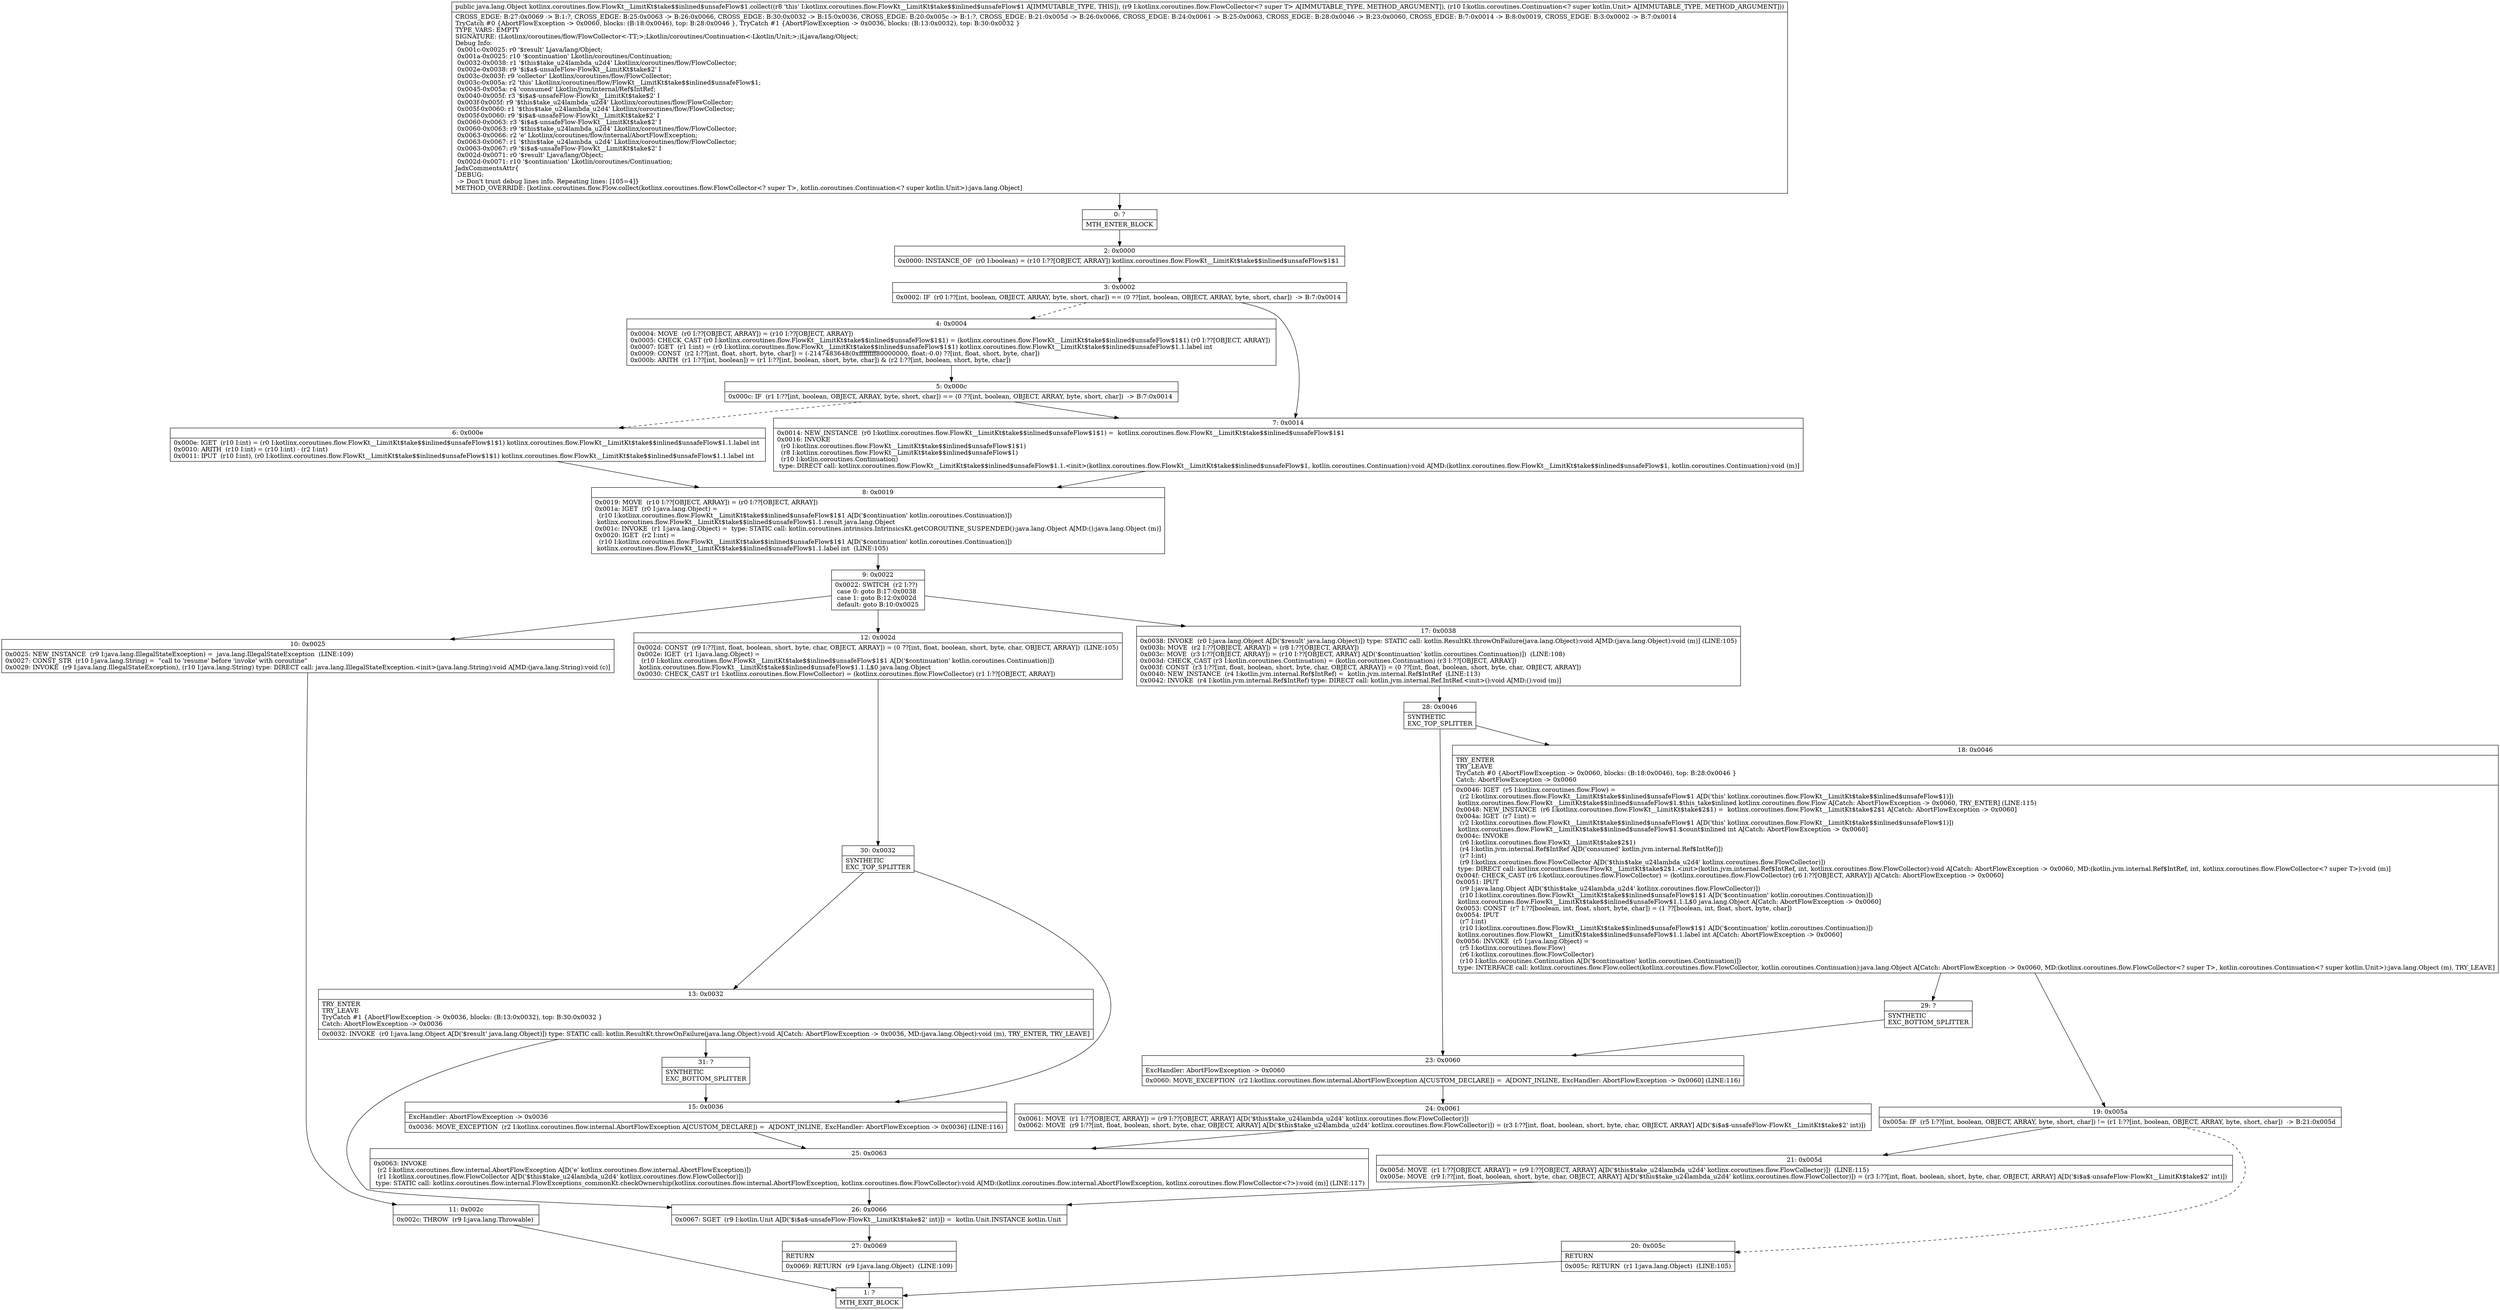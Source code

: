 digraph "CFG forkotlinx.coroutines.flow.FlowKt__LimitKt$take$$inlined$unsafeFlow$1.collect(Lkotlinx\/coroutines\/flow\/FlowCollector;Lkotlin\/coroutines\/Continuation;)Ljava\/lang\/Object;" {
Node_0 [shape=record,label="{0\:\ ?|MTH_ENTER_BLOCK\l}"];
Node_2 [shape=record,label="{2\:\ 0x0000|0x0000: INSTANCE_OF  (r0 I:boolean) = (r10 I:??[OBJECT, ARRAY]) kotlinx.coroutines.flow.FlowKt__LimitKt$take$$inlined$unsafeFlow$1$1 \l}"];
Node_3 [shape=record,label="{3\:\ 0x0002|0x0002: IF  (r0 I:??[int, boolean, OBJECT, ARRAY, byte, short, char]) == (0 ??[int, boolean, OBJECT, ARRAY, byte, short, char])  \-\> B:7:0x0014 \l}"];
Node_4 [shape=record,label="{4\:\ 0x0004|0x0004: MOVE  (r0 I:??[OBJECT, ARRAY]) = (r10 I:??[OBJECT, ARRAY]) \l0x0005: CHECK_CAST (r0 I:kotlinx.coroutines.flow.FlowKt__LimitKt$take$$inlined$unsafeFlow$1$1) = (kotlinx.coroutines.flow.FlowKt__LimitKt$take$$inlined$unsafeFlow$1$1) (r0 I:??[OBJECT, ARRAY]) \l0x0007: IGET  (r1 I:int) = (r0 I:kotlinx.coroutines.flow.FlowKt__LimitKt$take$$inlined$unsafeFlow$1$1) kotlinx.coroutines.flow.FlowKt__LimitKt$take$$inlined$unsafeFlow$1.1.label int \l0x0009: CONST  (r2 I:??[int, float, short, byte, char]) = (\-2147483648(0xffffffff80000000, float:\-0.0) ??[int, float, short, byte, char]) \l0x000b: ARITH  (r1 I:??[int, boolean]) = (r1 I:??[int, boolean, short, byte, char]) & (r2 I:??[int, boolean, short, byte, char]) \l}"];
Node_5 [shape=record,label="{5\:\ 0x000c|0x000c: IF  (r1 I:??[int, boolean, OBJECT, ARRAY, byte, short, char]) == (0 ??[int, boolean, OBJECT, ARRAY, byte, short, char])  \-\> B:7:0x0014 \l}"];
Node_6 [shape=record,label="{6\:\ 0x000e|0x000e: IGET  (r10 I:int) = (r0 I:kotlinx.coroutines.flow.FlowKt__LimitKt$take$$inlined$unsafeFlow$1$1) kotlinx.coroutines.flow.FlowKt__LimitKt$take$$inlined$unsafeFlow$1.1.label int \l0x0010: ARITH  (r10 I:int) = (r10 I:int) \- (r2 I:int) \l0x0011: IPUT  (r10 I:int), (r0 I:kotlinx.coroutines.flow.FlowKt__LimitKt$take$$inlined$unsafeFlow$1$1) kotlinx.coroutines.flow.FlowKt__LimitKt$take$$inlined$unsafeFlow$1.1.label int \l}"];
Node_8 [shape=record,label="{8\:\ 0x0019|0x0019: MOVE  (r10 I:??[OBJECT, ARRAY]) = (r0 I:??[OBJECT, ARRAY]) \l0x001a: IGET  (r0 I:java.lang.Object) = \l  (r10 I:kotlinx.coroutines.flow.FlowKt__LimitKt$take$$inlined$unsafeFlow$1$1 A[D('$continuation' kotlin.coroutines.Continuation)])\l kotlinx.coroutines.flow.FlowKt__LimitKt$take$$inlined$unsafeFlow$1.1.result java.lang.Object \l0x001c: INVOKE  (r1 I:java.lang.Object) =  type: STATIC call: kotlin.coroutines.intrinsics.IntrinsicsKt.getCOROUTINE_SUSPENDED():java.lang.Object A[MD:():java.lang.Object (m)]\l0x0020: IGET  (r2 I:int) = \l  (r10 I:kotlinx.coroutines.flow.FlowKt__LimitKt$take$$inlined$unsafeFlow$1$1 A[D('$continuation' kotlin.coroutines.Continuation)])\l kotlinx.coroutines.flow.FlowKt__LimitKt$take$$inlined$unsafeFlow$1.1.label int  (LINE:105)\l}"];
Node_9 [shape=record,label="{9\:\ 0x0022|0x0022: SWITCH  (r2 I:??)\l case 0: goto B:17:0x0038\l case 1: goto B:12:0x002d\l default: goto B:10:0x0025 \l}"];
Node_10 [shape=record,label="{10\:\ 0x0025|0x0025: NEW_INSTANCE  (r9 I:java.lang.IllegalStateException) =  java.lang.IllegalStateException  (LINE:109)\l0x0027: CONST_STR  (r10 I:java.lang.String) =  \"call to 'resume' before 'invoke' with coroutine\" \l0x0029: INVOKE  (r9 I:java.lang.IllegalStateException), (r10 I:java.lang.String) type: DIRECT call: java.lang.IllegalStateException.\<init\>(java.lang.String):void A[MD:(java.lang.String):void (c)]\l}"];
Node_11 [shape=record,label="{11\:\ 0x002c|0x002c: THROW  (r9 I:java.lang.Throwable) \l}"];
Node_1 [shape=record,label="{1\:\ ?|MTH_EXIT_BLOCK\l}"];
Node_12 [shape=record,label="{12\:\ 0x002d|0x002d: CONST  (r9 I:??[int, float, boolean, short, byte, char, OBJECT, ARRAY]) = (0 ??[int, float, boolean, short, byte, char, OBJECT, ARRAY])  (LINE:105)\l0x002e: IGET  (r1 I:java.lang.Object) = \l  (r10 I:kotlinx.coroutines.flow.FlowKt__LimitKt$take$$inlined$unsafeFlow$1$1 A[D('$continuation' kotlin.coroutines.Continuation)])\l kotlinx.coroutines.flow.FlowKt__LimitKt$take$$inlined$unsafeFlow$1.1.L$0 java.lang.Object \l0x0030: CHECK_CAST (r1 I:kotlinx.coroutines.flow.FlowCollector) = (kotlinx.coroutines.flow.FlowCollector) (r1 I:??[OBJECT, ARRAY]) \l}"];
Node_30 [shape=record,label="{30\:\ 0x0032|SYNTHETIC\lEXC_TOP_SPLITTER\l}"];
Node_13 [shape=record,label="{13\:\ 0x0032|TRY_ENTER\lTRY_LEAVE\lTryCatch #1 \{AbortFlowException \-\> 0x0036, blocks: (B:13:0x0032), top: B:30:0x0032 \}\lCatch: AbortFlowException \-\> 0x0036\l|0x0032: INVOKE  (r0 I:java.lang.Object A[D('$result' java.lang.Object)]) type: STATIC call: kotlin.ResultKt.throwOnFailure(java.lang.Object):void A[Catch: AbortFlowException \-\> 0x0036, MD:(java.lang.Object):void (m), TRY_ENTER, TRY_LEAVE]\l}"];
Node_26 [shape=record,label="{26\:\ 0x0066|0x0067: SGET  (r9 I:kotlin.Unit A[D('$i$a$\-unsafeFlow\-FlowKt__LimitKt$take$2' int)]) =  kotlin.Unit.INSTANCE kotlin.Unit \l}"];
Node_27 [shape=record,label="{27\:\ 0x0069|RETURN\l|0x0069: RETURN  (r9 I:java.lang.Object)  (LINE:109)\l}"];
Node_31 [shape=record,label="{31\:\ ?|SYNTHETIC\lEXC_BOTTOM_SPLITTER\l}"];
Node_15 [shape=record,label="{15\:\ 0x0036|ExcHandler: AbortFlowException \-\> 0x0036\l|0x0036: MOVE_EXCEPTION  (r2 I:kotlinx.coroutines.flow.internal.AbortFlowException A[CUSTOM_DECLARE]) =  A[DONT_INLINE, ExcHandler: AbortFlowException \-\> 0x0036] (LINE:116)\l}"];
Node_25 [shape=record,label="{25\:\ 0x0063|0x0063: INVOKE  \l  (r2 I:kotlinx.coroutines.flow.internal.AbortFlowException A[D('e' kotlinx.coroutines.flow.internal.AbortFlowException)])\l  (r1 I:kotlinx.coroutines.flow.FlowCollector A[D('$this$take_u24lambda_u2d4' kotlinx.coroutines.flow.FlowCollector)])\l type: STATIC call: kotlinx.coroutines.flow.internal.FlowExceptions_commonKt.checkOwnership(kotlinx.coroutines.flow.internal.AbortFlowException, kotlinx.coroutines.flow.FlowCollector):void A[MD:(kotlinx.coroutines.flow.internal.AbortFlowException, kotlinx.coroutines.flow.FlowCollector\<?\>):void (m)] (LINE:117)\l}"];
Node_17 [shape=record,label="{17\:\ 0x0038|0x0038: INVOKE  (r0 I:java.lang.Object A[D('$result' java.lang.Object)]) type: STATIC call: kotlin.ResultKt.throwOnFailure(java.lang.Object):void A[MD:(java.lang.Object):void (m)] (LINE:105)\l0x003b: MOVE  (r2 I:??[OBJECT, ARRAY]) = (r8 I:??[OBJECT, ARRAY]) \l0x003c: MOVE  (r3 I:??[OBJECT, ARRAY]) = (r10 I:??[OBJECT, ARRAY] A[D('$continuation' kotlin.coroutines.Continuation)])  (LINE:108)\l0x003d: CHECK_CAST (r3 I:kotlin.coroutines.Continuation) = (kotlin.coroutines.Continuation) (r3 I:??[OBJECT, ARRAY]) \l0x003f: CONST  (r3 I:??[int, float, boolean, short, byte, char, OBJECT, ARRAY]) = (0 ??[int, float, boolean, short, byte, char, OBJECT, ARRAY]) \l0x0040: NEW_INSTANCE  (r4 I:kotlin.jvm.internal.Ref$IntRef) =  kotlin.jvm.internal.Ref$IntRef  (LINE:113)\l0x0042: INVOKE  (r4 I:kotlin.jvm.internal.Ref$IntRef) type: DIRECT call: kotlin.jvm.internal.Ref.IntRef.\<init\>():void A[MD:():void (m)]\l}"];
Node_28 [shape=record,label="{28\:\ 0x0046|SYNTHETIC\lEXC_TOP_SPLITTER\l}"];
Node_18 [shape=record,label="{18\:\ 0x0046|TRY_ENTER\lTRY_LEAVE\lTryCatch #0 \{AbortFlowException \-\> 0x0060, blocks: (B:18:0x0046), top: B:28:0x0046 \}\lCatch: AbortFlowException \-\> 0x0060\l|0x0046: IGET  (r5 I:kotlinx.coroutines.flow.Flow) = \l  (r2 I:kotlinx.coroutines.flow.FlowKt__LimitKt$take$$inlined$unsafeFlow$1 A[D('this' kotlinx.coroutines.flow.FlowKt__LimitKt$take$$inlined$unsafeFlow$1)])\l kotlinx.coroutines.flow.FlowKt__LimitKt$take$$inlined$unsafeFlow$1.$this_take$inlined kotlinx.coroutines.flow.Flow A[Catch: AbortFlowException \-\> 0x0060, TRY_ENTER] (LINE:115)\l0x0048: NEW_INSTANCE  (r6 I:kotlinx.coroutines.flow.FlowKt__LimitKt$take$2$1) =  kotlinx.coroutines.flow.FlowKt__LimitKt$take$2$1 A[Catch: AbortFlowException \-\> 0x0060]\l0x004a: IGET  (r7 I:int) = \l  (r2 I:kotlinx.coroutines.flow.FlowKt__LimitKt$take$$inlined$unsafeFlow$1 A[D('this' kotlinx.coroutines.flow.FlowKt__LimitKt$take$$inlined$unsafeFlow$1)])\l kotlinx.coroutines.flow.FlowKt__LimitKt$take$$inlined$unsafeFlow$1.$count$inlined int A[Catch: AbortFlowException \-\> 0x0060]\l0x004c: INVOKE  \l  (r6 I:kotlinx.coroutines.flow.FlowKt__LimitKt$take$2$1)\l  (r4 I:kotlin.jvm.internal.Ref$IntRef A[D('consumed' kotlin.jvm.internal.Ref$IntRef)])\l  (r7 I:int)\l  (r9 I:kotlinx.coroutines.flow.FlowCollector A[D('$this$take_u24lambda_u2d4' kotlinx.coroutines.flow.FlowCollector)])\l type: DIRECT call: kotlinx.coroutines.flow.FlowKt__LimitKt$take$2$1.\<init\>(kotlin.jvm.internal.Ref$IntRef, int, kotlinx.coroutines.flow.FlowCollector):void A[Catch: AbortFlowException \-\> 0x0060, MD:(kotlin.jvm.internal.Ref$IntRef, int, kotlinx.coroutines.flow.FlowCollector\<? super T\>):void (m)]\l0x004f: CHECK_CAST (r6 I:kotlinx.coroutines.flow.FlowCollector) = (kotlinx.coroutines.flow.FlowCollector) (r6 I:??[OBJECT, ARRAY]) A[Catch: AbortFlowException \-\> 0x0060]\l0x0051: IPUT  \l  (r9 I:java.lang.Object A[D('$this$take_u24lambda_u2d4' kotlinx.coroutines.flow.FlowCollector)])\l  (r10 I:kotlinx.coroutines.flow.FlowKt__LimitKt$take$$inlined$unsafeFlow$1$1 A[D('$continuation' kotlin.coroutines.Continuation)])\l kotlinx.coroutines.flow.FlowKt__LimitKt$take$$inlined$unsafeFlow$1.1.L$0 java.lang.Object A[Catch: AbortFlowException \-\> 0x0060]\l0x0053: CONST  (r7 I:??[boolean, int, float, short, byte, char]) = (1 ??[boolean, int, float, short, byte, char]) \l0x0054: IPUT  \l  (r7 I:int)\l  (r10 I:kotlinx.coroutines.flow.FlowKt__LimitKt$take$$inlined$unsafeFlow$1$1 A[D('$continuation' kotlin.coroutines.Continuation)])\l kotlinx.coroutines.flow.FlowKt__LimitKt$take$$inlined$unsafeFlow$1.1.label int A[Catch: AbortFlowException \-\> 0x0060]\l0x0056: INVOKE  (r5 I:java.lang.Object) = \l  (r5 I:kotlinx.coroutines.flow.Flow)\l  (r6 I:kotlinx.coroutines.flow.FlowCollector)\l  (r10 I:kotlin.coroutines.Continuation A[D('$continuation' kotlin.coroutines.Continuation)])\l type: INTERFACE call: kotlinx.coroutines.flow.Flow.collect(kotlinx.coroutines.flow.FlowCollector, kotlin.coroutines.Continuation):java.lang.Object A[Catch: AbortFlowException \-\> 0x0060, MD:(kotlinx.coroutines.flow.FlowCollector\<? super T\>, kotlin.coroutines.Continuation\<? super kotlin.Unit\>):java.lang.Object (m), TRY_LEAVE]\l}"];
Node_19 [shape=record,label="{19\:\ 0x005a|0x005a: IF  (r5 I:??[int, boolean, OBJECT, ARRAY, byte, short, char]) != (r1 I:??[int, boolean, OBJECT, ARRAY, byte, short, char])  \-\> B:21:0x005d \l}"];
Node_20 [shape=record,label="{20\:\ 0x005c|RETURN\l|0x005c: RETURN  (r1 I:java.lang.Object)  (LINE:105)\l}"];
Node_21 [shape=record,label="{21\:\ 0x005d|0x005d: MOVE  (r1 I:??[OBJECT, ARRAY]) = (r9 I:??[OBJECT, ARRAY] A[D('$this$take_u24lambda_u2d4' kotlinx.coroutines.flow.FlowCollector)])  (LINE:115)\l0x005e: MOVE  (r9 I:??[int, float, boolean, short, byte, char, OBJECT, ARRAY] A[D('$this$take_u24lambda_u2d4' kotlinx.coroutines.flow.FlowCollector)]) = (r3 I:??[int, float, boolean, short, byte, char, OBJECT, ARRAY] A[D('$i$a$\-unsafeFlow\-FlowKt__LimitKt$take$2' int)]) \l}"];
Node_29 [shape=record,label="{29\:\ ?|SYNTHETIC\lEXC_BOTTOM_SPLITTER\l}"];
Node_23 [shape=record,label="{23\:\ 0x0060|ExcHandler: AbortFlowException \-\> 0x0060\l|0x0060: MOVE_EXCEPTION  (r2 I:kotlinx.coroutines.flow.internal.AbortFlowException A[CUSTOM_DECLARE]) =  A[DONT_INLINE, ExcHandler: AbortFlowException \-\> 0x0060] (LINE:116)\l}"];
Node_24 [shape=record,label="{24\:\ 0x0061|0x0061: MOVE  (r1 I:??[OBJECT, ARRAY]) = (r9 I:??[OBJECT, ARRAY] A[D('$this$take_u24lambda_u2d4' kotlinx.coroutines.flow.FlowCollector)]) \l0x0062: MOVE  (r9 I:??[int, float, boolean, short, byte, char, OBJECT, ARRAY] A[D('$this$take_u24lambda_u2d4' kotlinx.coroutines.flow.FlowCollector)]) = (r3 I:??[int, float, boolean, short, byte, char, OBJECT, ARRAY] A[D('$i$a$\-unsafeFlow\-FlowKt__LimitKt$take$2' int)]) \l}"];
Node_7 [shape=record,label="{7\:\ 0x0014|0x0014: NEW_INSTANCE  (r0 I:kotlinx.coroutines.flow.FlowKt__LimitKt$take$$inlined$unsafeFlow$1$1) =  kotlinx.coroutines.flow.FlowKt__LimitKt$take$$inlined$unsafeFlow$1$1 \l0x0016: INVOKE  \l  (r0 I:kotlinx.coroutines.flow.FlowKt__LimitKt$take$$inlined$unsafeFlow$1$1)\l  (r8 I:kotlinx.coroutines.flow.FlowKt__LimitKt$take$$inlined$unsafeFlow$1)\l  (r10 I:kotlin.coroutines.Continuation)\l type: DIRECT call: kotlinx.coroutines.flow.FlowKt__LimitKt$take$$inlined$unsafeFlow$1.1.\<init\>(kotlinx.coroutines.flow.FlowKt__LimitKt$take$$inlined$unsafeFlow$1, kotlin.coroutines.Continuation):void A[MD:(kotlinx.coroutines.flow.FlowKt__LimitKt$take$$inlined$unsafeFlow$1, kotlin.coroutines.Continuation):void (m)]\l}"];
MethodNode[shape=record,label="{public java.lang.Object kotlinx.coroutines.flow.FlowKt__LimitKt$take$$inlined$unsafeFlow$1.collect((r8 'this' I:kotlinx.coroutines.flow.FlowKt__LimitKt$take$$inlined$unsafeFlow$1 A[IMMUTABLE_TYPE, THIS]), (r9 I:kotlinx.coroutines.flow.FlowCollector\<? super T\> A[IMMUTABLE_TYPE, METHOD_ARGUMENT]), (r10 I:kotlin.coroutines.Continuation\<? super kotlin.Unit\> A[IMMUTABLE_TYPE, METHOD_ARGUMENT]))  | CROSS_EDGE: B:27:0x0069 \-\> B:1:?, CROSS_EDGE: B:25:0x0063 \-\> B:26:0x0066, CROSS_EDGE: B:30:0x0032 \-\> B:15:0x0036, CROSS_EDGE: B:20:0x005c \-\> B:1:?, CROSS_EDGE: B:21:0x005d \-\> B:26:0x0066, CROSS_EDGE: B:24:0x0061 \-\> B:25:0x0063, CROSS_EDGE: B:28:0x0046 \-\> B:23:0x0060, CROSS_EDGE: B:7:0x0014 \-\> B:8:0x0019, CROSS_EDGE: B:3:0x0002 \-\> B:7:0x0014\lTryCatch #0 \{AbortFlowException \-\> 0x0060, blocks: (B:18:0x0046), top: B:28:0x0046 \}, TryCatch #1 \{AbortFlowException \-\> 0x0036, blocks: (B:13:0x0032), top: B:30:0x0032 \}\lTYPE_VARS: EMPTY\lSIGNATURE: (Lkotlinx\/coroutines\/flow\/FlowCollector\<\-TT;\>;Lkotlin\/coroutines\/Continuation\<\-Lkotlin\/Unit;\>;)Ljava\/lang\/Object;\lDebug Info:\l  0x001c\-0x0025: r0 '$result' Ljava\/lang\/Object;\l  0x001a\-0x0025: r10 '$continuation' Lkotlin\/coroutines\/Continuation;\l  0x0032\-0x0038: r1 '$this$take_u24lambda_u2d4' Lkotlinx\/coroutines\/flow\/FlowCollector;\l  0x002e\-0x0038: r9 '$i$a$\-unsafeFlow\-FlowKt__LimitKt$take$2' I\l  0x003c\-0x003f: r9 'collector' Lkotlinx\/coroutines\/flow\/FlowCollector;\l  0x003c\-0x005a: r2 'this' Lkotlinx\/coroutines\/flow\/FlowKt__LimitKt$take$$inlined$unsafeFlow$1;\l  0x0045\-0x005a: r4 'consumed' Lkotlin\/jvm\/internal\/Ref$IntRef;\l  0x0040\-0x005f: r3 '$i$a$\-unsafeFlow\-FlowKt__LimitKt$take$2' I\l  0x003f\-0x005f: r9 '$this$take_u24lambda_u2d4' Lkotlinx\/coroutines\/flow\/FlowCollector;\l  0x005f\-0x0060: r1 '$this$take_u24lambda_u2d4' Lkotlinx\/coroutines\/flow\/FlowCollector;\l  0x005f\-0x0060: r9 '$i$a$\-unsafeFlow\-FlowKt__LimitKt$take$2' I\l  0x0060\-0x0063: r3 '$i$a$\-unsafeFlow\-FlowKt__LimitKt$take$2' I\l  0x0060\-0x0063: r9 '$this$take_u24lambda_u2d4' Lkotlinx\/coroutines\/flow\/FlowCollector;\l  0x0063\-0x0066: r2 'e' Lkotlinx\/coroutines\/flow\/internal\/AbortFlowException;\l  0x0063\-0x0067: r1 '$this$take_u24lambda_u2d4' Lkotlinx\/coroutines\/flow\/FlowCollector;\l  0x0063\-0x0067: r9 '$i$a$\-unsafeFlow\-FlowKt__LimitKt$take$2' I\l  0x002d\-0x0071: r0 '$result' Ljava\/lang\/Object;\l  0x002d\-0x0071: r10 '$continuation' Lkotlin\/coroutines\/Continuation;\lJadxCommentsAttr\{\l DEBUG: \l \-\> Don't trust debug lines info. Repeating lines: [105=4]\}\lMETHOD_OVERRIDE: [kotlinx.coroutines.flow.Flow.collect(kotlinx.coroutines.flow.FlowCollector\<? super T\>, kotlin.coroutines.Continuation\<? super kotlin.Unit\>):java.lang.Object]\l}"];
MethodNode -> Node_0;Node_0 -> Node_2;
Node_2 -> Node_3;
Node_3 -> Node_4[style=dashed];
Node_3 -> Node_7;
Node_4 -> Node_5;
Node_5 -> Node_6[style=dashed];
Node_5 -> Node_7;
Node_6 -> Node_8;
Node_8 -> Node_9;
Node_9 -> Node_10;
Node_9 -> Node_12;
Node_9 -> Node_17;
Node_10 -> Node_11;
Node_11 -> Node_1;
Node_12 -> Node_30;
Node_30 -> Node_13;
Node_30 -> Node_15;
Node_13 -> Node_26;
Node_13 -> Node_31;
Node_26 -> Node_27;
Node_27 -> Node_1;
Node_31 -> Node_15;
Node_15 -> Node_25;
Node_25 -> Node_26;
Node_17 -> Node_28;
Node_28 -> Node_18;
Node_28 -> Node_23;
Node_18 -> Node_19;
Node_18 -> Node_29;
Node_19 -> Node_20[style=dashed];
Node_19 -> Node_21;
Node_20 -> Node_1;
Node_21 -> Node_26;
Node_29 -> Node_23;
Node_23 -> Node_24;
Node_24 -> Node_25;
Node_7 -> Node_8;
}

